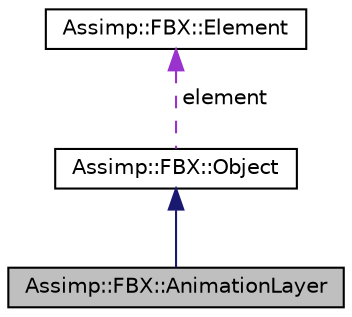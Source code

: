 digraph "Assimp::FBX::AnimationLayer"
{
  edge [fontname="Helvetica",fontsize="10",labelfontname="Helvetica",labelfontsize="10"];
  node [fontname="Helvetica",fontsize="10",shape=record];
  Node1 [label="Assimp::FBX::AnimationLayer",height=0.2,width=0.4,color="black", fillcolor="grey75", style="filled", fontcolor="black"];
  Node2 -> Node1 [dir="back",color="midnightblue",fontsize="10",style="solid",fontname="Helvetica"];
  Node2 [label="Assimp::FBX::Object",height=0.2,width=0.4,color="black", fillcolor="white", style="filled",URL="$class_assimp_1_1_f_b_x_1_1_object.html"];
  Node3 -> Node2 [dir="back",color="darkorchid3",fontsize="10",style="dashed",label=" element" ,fontname="Helvetica"];
  Node3 [label="Assimp::FBX::Element",height=0.2,width=0.4,color="black", fillcolor="white", style="filled",URL="$class_assimp_1_1_f_b_x_1_1_element.html"];
}
